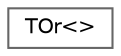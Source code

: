 digraph "Graphical Class Hierarchy"
{
 // INTERACTIVE_SVG=YES
 // LATEX_PDF_SIZE
  bgcolor="transparent";
  edge [fontname=Helvetica,fontsize=10,labelfontname=Helvetica,labelfontsize=10];
  node [fontname=Helvetica,fontsize=10,shape=box,height=0.2,width=0.4];
  rankdir="LR";
  Node0 [id="Node000000",label="TOr\<\>",height=0.2,width=0.4,color="grey40", fillcolor="white", style="filled",URL="$d9/d37/structTOr_3_4.html",tooltip=" "];
}
